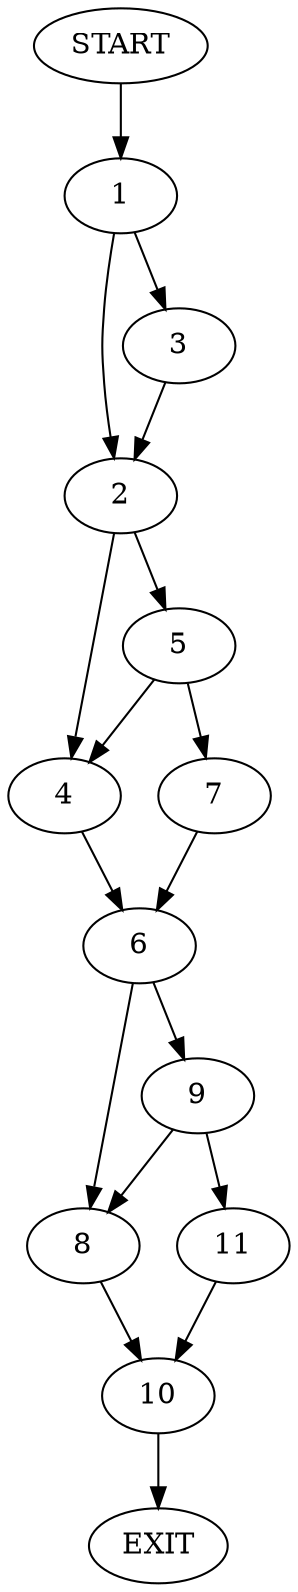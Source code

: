 digraph {
0 [label="START"]
12 [label="EXIT"]
0 -> 1
1 -> 2
1 -> 3
2 -> 4
2 -> 5
3 -> 2
4 -> 6
5 -> 4
5 -> 7
7 -> 6
6 -> 8
6 -> 9
8 -> 10
9 -> 11
9 -> 8
11 -> 10
10 -> 12
}
